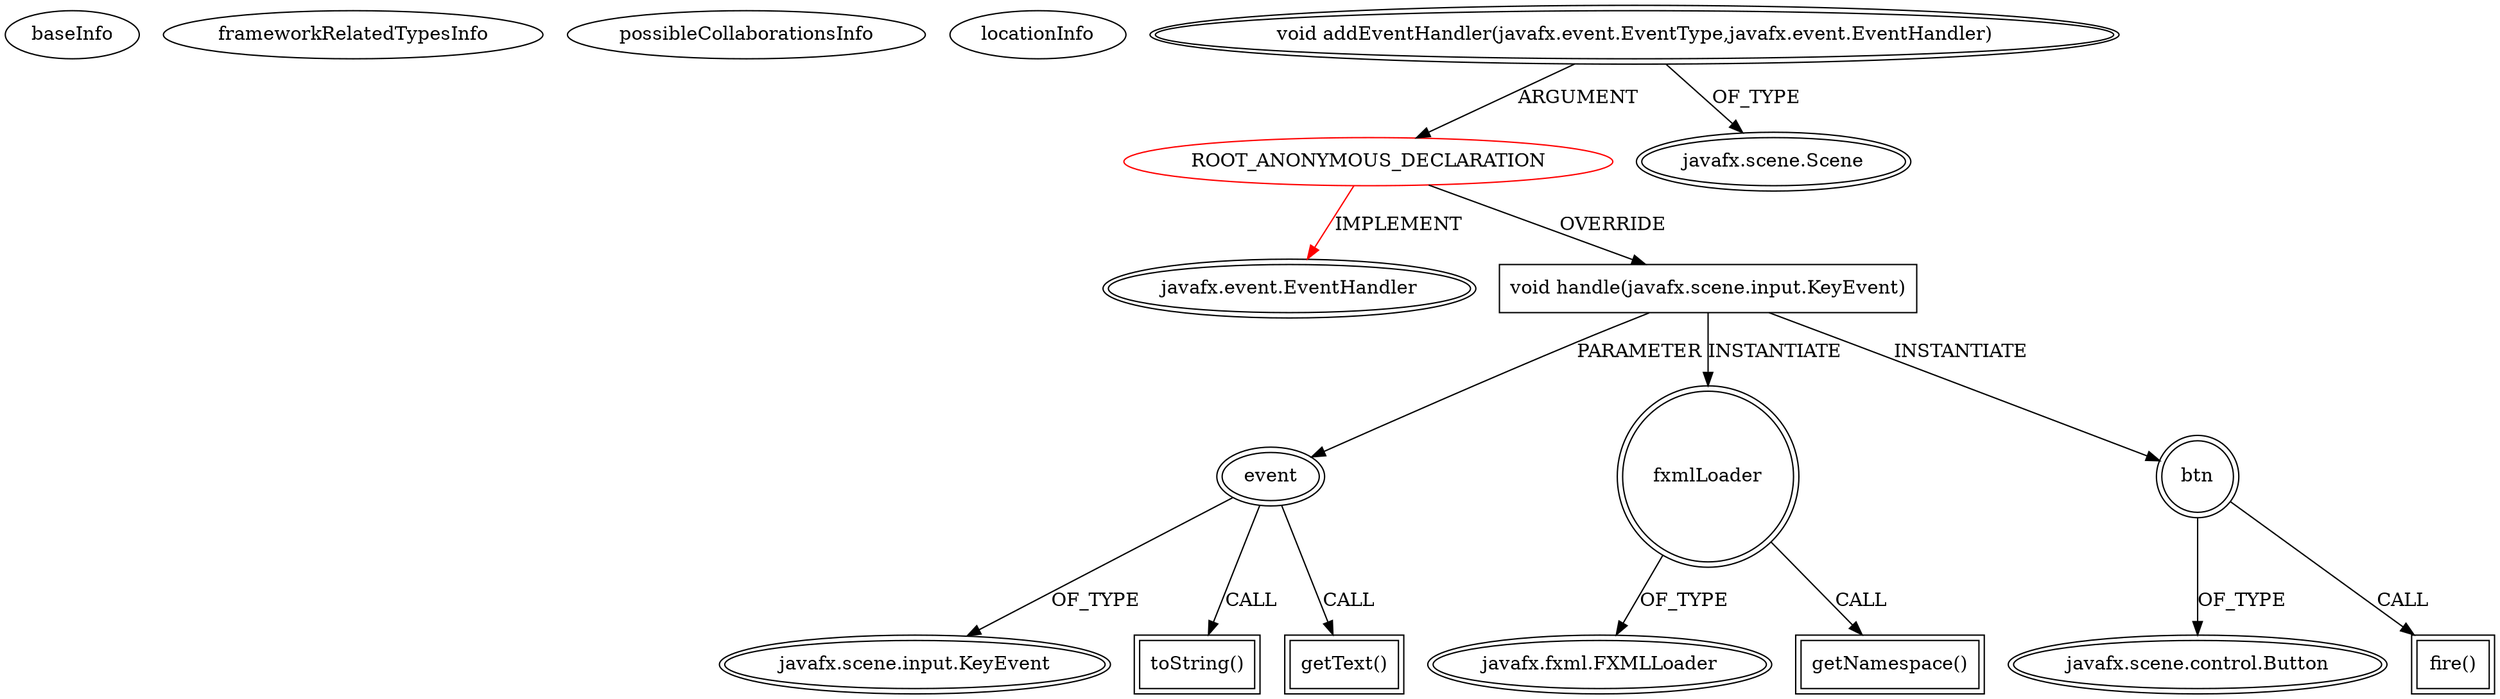 digraph {
baseInfo[graphId=4749,category="extension_graph",isAnonymous=true,possibleRelation=false]
frameworkRelatedTypesInfo[0="javafx.event.EventHandler"]
possibleCollaborationsInfo[]
locationInfo[projectName="witmicko-CalculatorFx",filePath="/witmicko-CalculatorFx/CalculatorFx-master/src/calc/Main.java",contextSignature="void start(javafx.stage.Stage)",graphId="4749"]
0[label="ROOT_ANONYMOUS_DECLARATION",vertexType="ROOT_ANONYMOUS_DECLARATION",isFrameworkType=false,color=red]
1[label="javafx.event.EventHandler",vertexType="FRAMEWORK_INTERFACE_TYPE",isFrameworkType=true,peripheries=2]
2[label="void addEventHandler(javafx.event.EventType,javafx.event.EventHandler)",vertexType="OUTSIDE_CALL",isFrameworkType=true,peripheries=2]
3[label="javafx.scene.Scene",vertexType="FRAMEWORK_CLASS_TYPE",isFrameworkType=true,peripheries=2]
4[label="void handle(javafx.scene.input.KeyEvent)",vertexType="OVERRIDING_METHOD_DECLARATION",isFrameworkType=false,shape=box]
5[label="event",vertexType="PARAMETER_DECLARATION",isFrameworkType=true,peripheries=2]
6[label="javafx.scene.input.KeyEvent",vertexType="FRAMEWORK_CLASS_TYPE",isFrameworkType=true,peripheries=2]
8[label="toString()",vertexType="INSIDE_CALL",isFrameworkType=true,peripheries=2,shape=box]
9[label="fxmlLoader",vertexType="VARIABLE_EXPRESION",isFrameworkType=true,peripheries=2,shape=circle]
11[label="javafx.fxml.FXMLLoader",vertexType="FRAMEWORK_CLASS_TYPE",isFrameworkType=true,peripheries=2]
10[label="getNamespace()",vertexType="INSIDE_CALL",isFrameworkType=true,peripheries=2,shape=box]
13[label="getText()",vertexType="INSIDE_CALL",isFrameworkType=true,peripheries=2,shape=box]
14[label="btn",vertexType="VARIABLE_EXPRESION",isFrameworkType=true,peripheries=2,shape=circle]
16[label="javafx.scene.control.Button",vertexType="FRAMEWORK_CLASS_TYPE",isFrameworkType=true,peripheries=2]
15[label="fire()",vertexType="INSIDE_CALL",isFrameworkType=true,peripheries=2,shape=box]
0->1[label="IMPLEMENT",color=red]
2->0[label="ARGUMENT"]
2->3[label="OF_TYPE"]
0->4[label="OVERRIDE"]
5->6[label="OF_TYPE"]
4->5[label="PARAMETER"]
5->8[label="CALL"]
4->9[label="INSTANTIATE"]
9->11[label="OF_TYPE"]
9->10[label="CALL"]
5->13[label="CALL"]
4->14[label="INSTANTIATE"]
14->16[label="OF_TYPE"]
14->15[label="CALL"]
}
